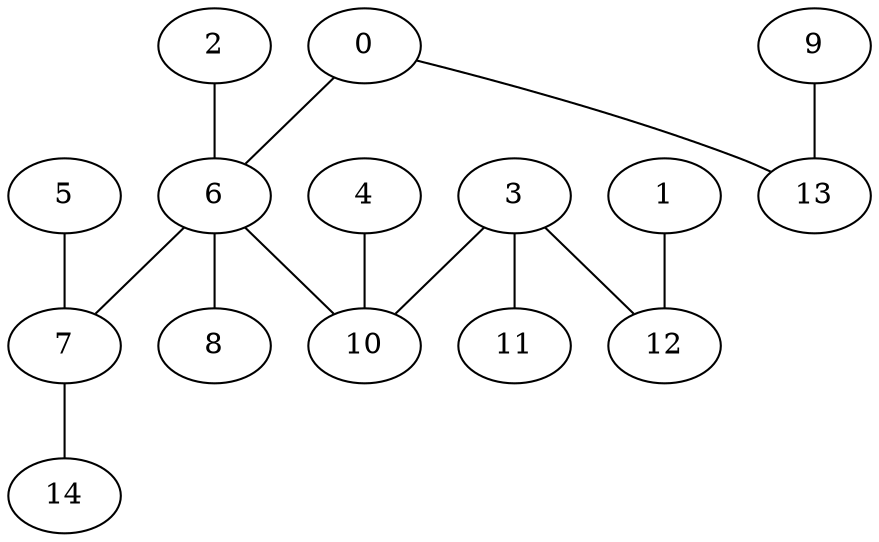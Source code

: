 strict graph {
0;
1;
2;
3;
4;
5;
6;
7;
8;
9;
10;
11;
12;
13;
14;
0 -- 13 [weight=7];
0 -- 6 [weight=8];
1 -- 12 [weight=7];
2 -- 6 [weight=4];
3 -- 11 [weight=4];
3 -- 12 [weight=7];
3 -- 10 [weight=1];
4 -- 10 [weight=7];
5 -- 7 [weight=8];
6 -- 8 [weight=8];
6 -- 10 [weight=1];
6 -- 7 [weight=9];
7 -- 14 [weight=6];
9 -- 13 [weight=4];
}
